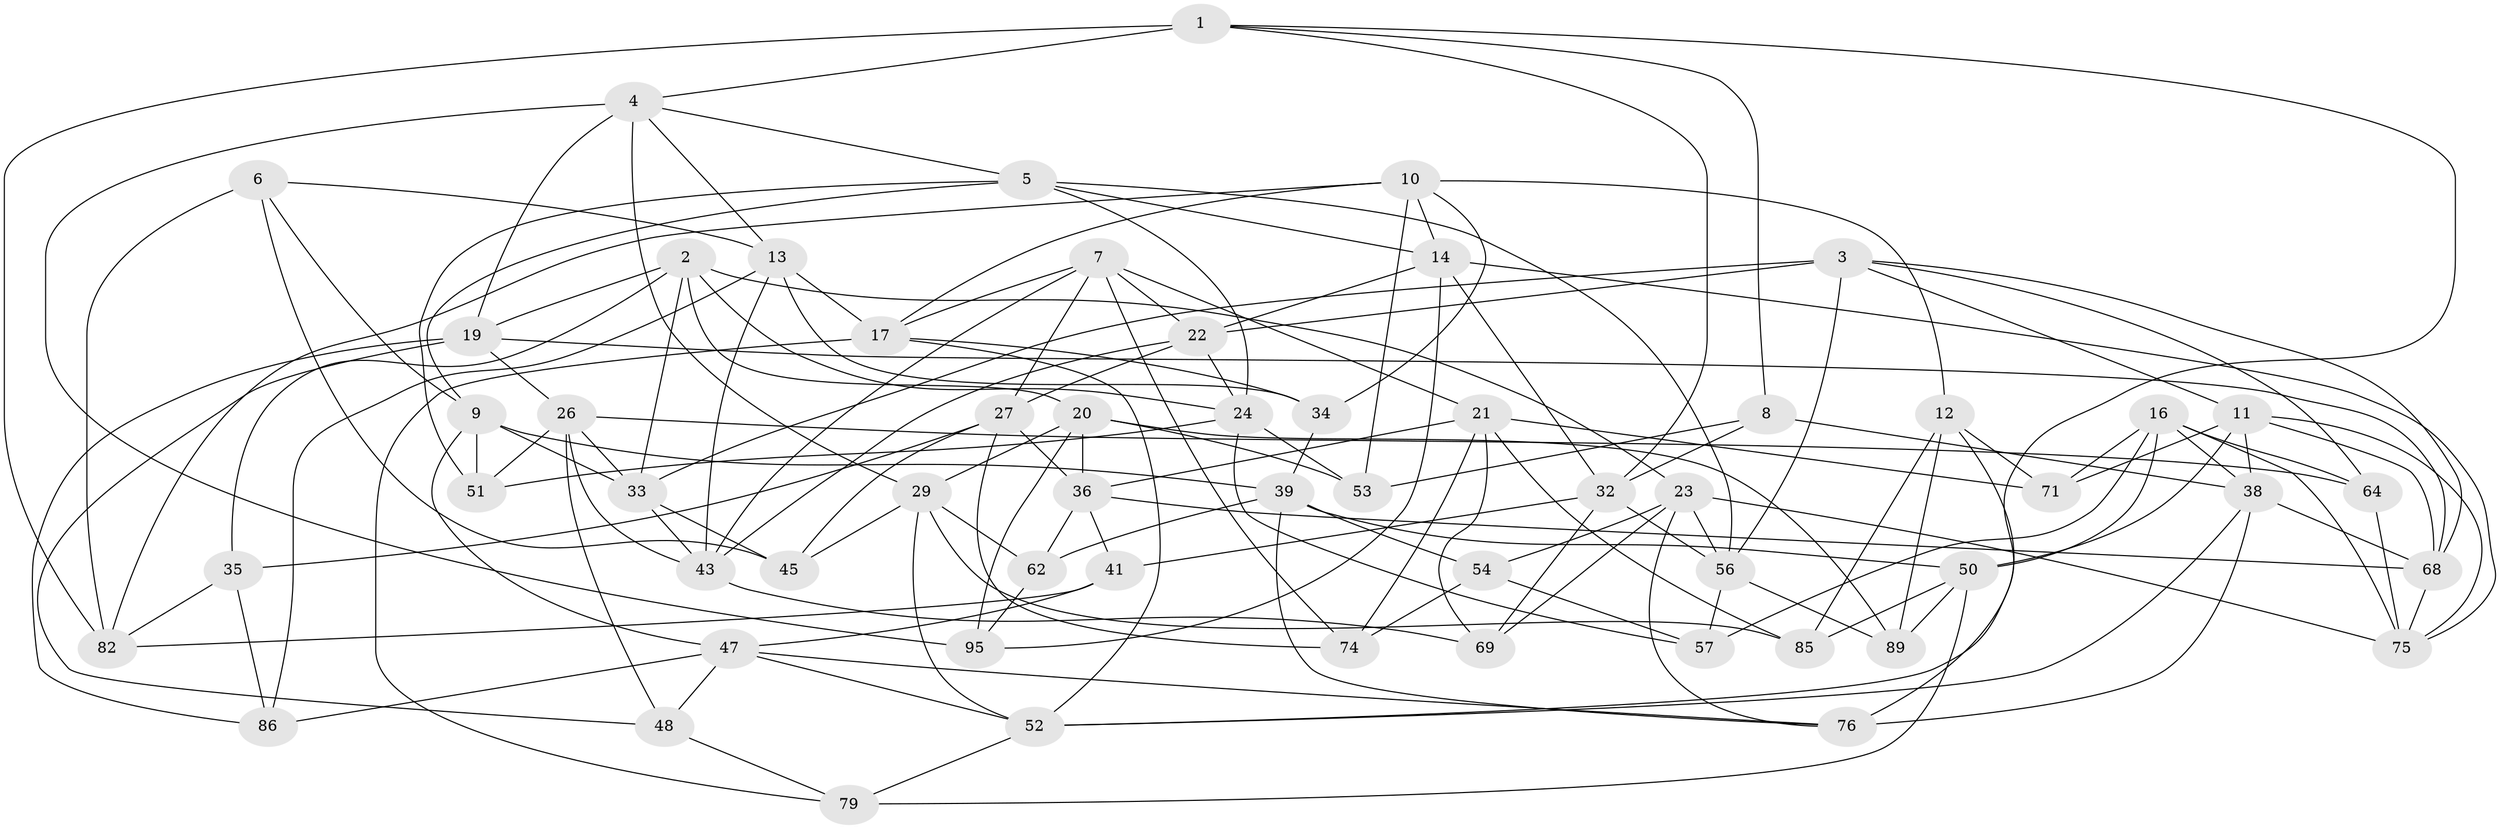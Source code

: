// original degree distribution, {4: 1.0}
// Generated by graph-tools (version 1.1) at 2025/11/02/27/25 16:11:50]
// undirected, 58 vertices, 151 edges
graph export_dot {
graph [start="1"]
  node [color=gray90,style=filled];
  1 [super="+91"];
  2 [super="+61"];
  3 [super="+44"];
  4 [super="+15"];
  5 [super="+42"];
  6;
  7 [super="+28"];
  8;
  9 [super="+18"];
  10 [super="+30"];
  11 [super="+73"];
  12 [super="+78"];
  13 [super="+72"];
  14 [super="+60"];
  16 [super="+63"];
  17 [super="+31"];
  19 [super="+87"];
  20 [super="+25"];
  21 [super="+46"];
  22 [super="+49"];
  23 [super="+83"];
  24 [super="+40"];
  26 [super="+37"];
  27 [super="+59"];
  29 [super="+65"];
  32 [super="+67"];
  33 [super="+80"];
  34;
  35;
  36 [super="+70"];
  38 [super="+88"];
  39 [super="+84"];
  41;
  43 [super="+55"];
  45;
  47 [super="+66"];
  48;
  50 [super="+90"];
  51;
  52 [super="+81"];
  53;
  54;
  56 [super="+58"];
  57;
  62;
  64;
  68 [super="+77"];
  69;
  71;
  74;
  75 [super="+92"];
  76 [super="+93"];
  79;
  82 [super="+94"];
  85;
  86;
  89;
  95;
  1 -- 82 [weight=2];
  1 -- 8;
  1 -- 4;
  1 -- 32;
  1 -- 52;
  2 -- 24;
  2 -- 33;
  2 -- 23;
  2 -- 19;
  2 -- 35;
  2 -- 20;
  3 -- 64;
  3 -- 56;
  3 -- 11;
  3 -- 68;
  3 -- 22;
  3 -- 33;
  4 -- 95;
  4 -- 29;
  4 -- 5;
  4 -- 19;
  4 -- 13;
  5 -- 51;
  5 -- 14;
  5 -- 24;
  5 -- 56;
  5 -- 9;
  6 -- 13;
  6 -- 9;
  6 -- 82;
  6 -- 45;
  7 -- 27;
  7 -- 17;
  7 -- 74;
  7 -- 22;
  7 -- 21;
  7 -- 43;
  8 -- 53;
  8 -- 32;
  8 -- 38;
  9 -- 33;
  9 -- 47;
  9 -- 51;
  9 -- 39;
  10 -- 17;
  10 -- 14;
  10 -- 34;
  10 -- 12;
  10 -- 53;
  10 -- 82;
  11 -- 71;
  11 -- 75;
  11 -- 68;
  11 -- 38;
  11 -- 50;
  12 -- 89;
  12 -- 85;
  12 -- 76 [weight=2];
  12 -- 71;
  13 -- 86;
  13 -- 34;
  13 -- 17;
  13 -- 43;
  14 -- 32;
  14 -- 95;
  14 -- 75;
  14 -- 22;
  16 -- 57;
  16 -- 75;
  16 -- 38;
  16 -- 50;
  16 -- 64;
  16 -- 71;
  17 -- 79;
  17 -- 34;
  17 -- 52;
  19 -- 86;
  19 -- 48;
  19 -- 68;
  19 -- 26;
  20 -- 95;
  20 -- 89;
  20 -- 53;
  20 -- 29;
  20 -- 36;
  21 -- 74;
  21 -- 85;
  21 -- 36;
  21 -- 69;
  21 -- 71;
  22 -- 43;
  22 -- 24;
  22 -- 27;
  23 -- 76;
  23 -- 69;
  23 -- 75;
  23 -- 56;
  23 -- 54;
  24 -- 51;
  24 -- 57;
  24 -- 53;
  26 -- 64;
  26 -- 48;
  26 -- 51;
  26 -- 43;
  26 -- 33;
  27 -- 35;
  27 -- 45;
  27 -- 74;
  27 -- 36;
  29 -- 62;
  29 -- 45;
  29 -- 85;
  29 -- 52;
  32 -- 69;
  32 -- 56;
  32 -- 41;
  33 -- 45;
  33 -- 43;
  34 -- 39;
  35 -- 86;
  35 -- 82;
  36 -- 41;
  36 -- 62;
  36 -- 68;
  38 -- 52;
  38 -- 68;
  38 -- 76;
  39 -- 62;
  39 -- 54;
  39 -- 50;
  39 -- 76;
  41 -- 47;
  41 -- 82;
  43 -- 69;
  47 -- 86;
  47 -- 76;
  47 -- 48;
  47 -- 52;
  48 -- 79;
  50 -- 85;
  50 -- 79;
  50 -- 89;
  52 -- 79;
  54 -- 74;
  54 -- 57;
  56 -- 57;
  56 -- 89;
  62 -- 95;
  64 -- 75;
  68 -- 75;
}
